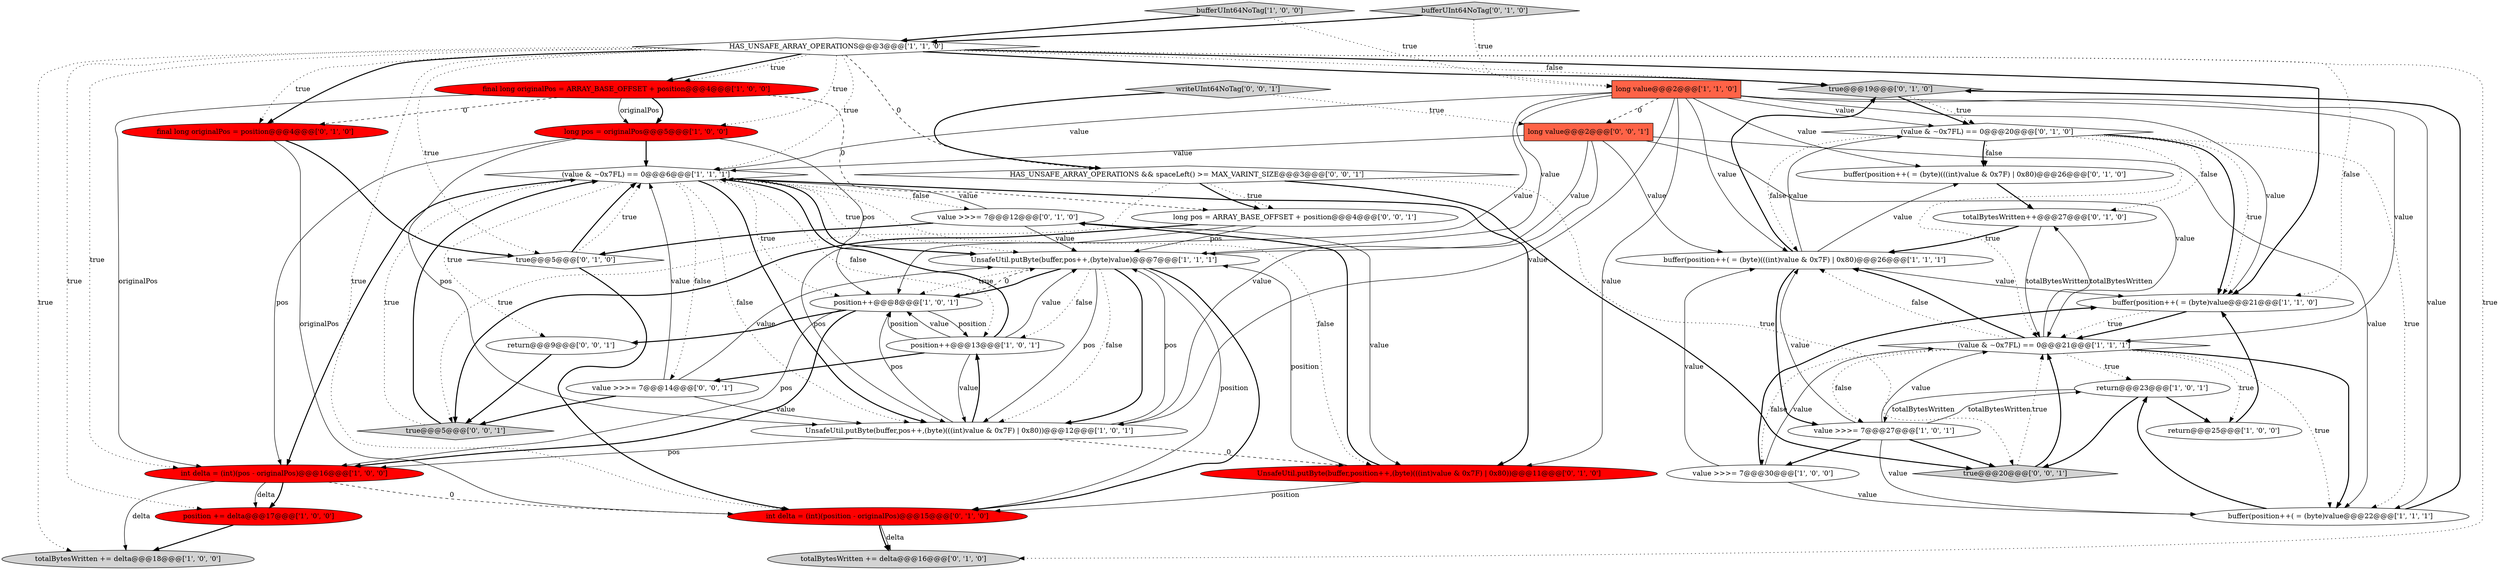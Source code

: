 digraph {
20 [style = filled, label = "int delta = (int)(pos - originalPos)@@@16@@@['1', '0', '0']", fillcolor = red, shape = ellipse image = "AAA1AAABBB1BBB"];
36 [style = filled, label = "writeUInt64NoTag['0', '0', '1']", fillcolor = lightgray, shape = diamond image = "AAA0AAABBB3BBB"];
27 [style = filled, label = "buffer(position++( = (byte)(((int)value & 0x7F) | 0x80)@@@26@@@['0', '1', '0']", fillcolor = white, shape = ellipse image = "AAA0AAABBB2BBB"];
21 [style = filled, label = "true@@@19@@@['0', '1', '0']", fillcolor = lightgray, shape = diamond image = "AAA0AAABBB2BBB"];
26 [style = filled, label = "totalBytesWritten++@@@27@@@['0', '1', '0']", fillcolor = white, shape = ellipse image = "AAA0AAABBB2BBB"];
39 [style = filled, label = "true@@@20@@@['0', '0', '1']", fillcolor = lightgray, shape = diamond image = "AAA0AAABBB3BBB"];
0 [style = filled, label = "(value & ~0x7FL) == 0@@@6@@@['1', '1', '1']", fillcolor = white, shape = diamond image = "AAA0AAABBB1BBB"];
22 [style = filled, label = "true@@@5@@@['0', '1', '0']", fillcolor = white, shape = diamond image = "AAA0AAABBB2BBB"];
34 [style = filled, label = "long pos = ARRAY_BASE_OFFSET + position@@@4@@@['0', '0', '1']", fillcolor = white, shape = ellipse image = "AAA0AAABBB3BBB"];
30 [style = filled, label = "value >>>= 7@@@12@@@['0', '1', '0']", fillcolor = white, shape = ellipse image = "AAA0AAABBB2BBB"];
14 [style = filled, label = "final long originalPos = ARRAY_BASE_OFFSET + position@@@4@@@['1', '0', '0']", fillcolor = red, shape = ellipse image = "AAA1AAABBB1BBB"];
3 [style = filled, label = "position++@@@8@@@['1', '0', '1']", fillcolor = white, shape = ellipse image = "AAA0AAABBB1BBB"];
11 [style = filled, label = "long pos = originalPos@@@5@@@['1', '0', '0']", fillcolor = red, shape = ellipse image = "AAA1AAABBB1BBB"];
19 [style = filled, label = "value >>>= 7@@@27@@@['1', '0', '1']", fillcolor = white, shape = ellipse image = "AAA0AAABBB1BBB"];
24 [style = filled, label = "int delta = (int)(position - originalPos)@@@15@@@['0', '1', '0']", fillcolor = red, shape = ellipse image = "AAA1AAABBB2BBB"];
33 [style = filled, label = "return@@@9@@@['0', '0', '1']", fillcolor = white, shape = ellipse image = "AAA0AAABBB3BBB"];
2 [style = filled, label = "long value@@@2@@@['1', '1', '0']", fillcolor = tomato, shape = box image = "AAA0AAABBB1BBB"];
7 [style = filled, label = "buffer(position++( = (byte)(((int)value & 0x7F) | 0x80)@@@26@@@['1', '1', '1']", fillcolor = white, shape = ellipse image = "AAA0AAABBB1BBB"];
1 [style = filled, label = "bufferUInt64NoTag['1', '0', '0']", fillcolor = lightgray, shape = diamond image = "AAA0AAABBB1BBB"];
12 [style = filled, label = "(value & ~0x7FL) == 0@@@21@@@['1', '1', '1']", fillcolor = white, shape = diamond image = "AAA0AAABBB1BBB"];
23 [style = filled, label = "UnsafeUtil.putByte(buffer,position++,(byte)(((int)value & 0x7F) | 0x80))@@@11@@@['0', '1', '0']", fillcolor = red, shape = ellipse image = "AAA1AAABBB2BBB"];
16 [style = filled, label = "HAS_UNSAFE_ARRAY_OPERATIONS@@@3@@@['1', '1', '0']", fillcolor = white, shape = diamond image = "AAA0AAABBB1BBB"];
28 [style = filled, label = "bufferUInt64NoTag['0', '1', '0']", fillcolor = lightgray, shape = diamond image = "AAA0AAABBB2BBB"];
32 [style = filled, label = "true@@@5@@@['0', '0', '1']", fillcolor = lightgray, shape = diamond image = "AAA0AAABBB3BBB"];
15 [style = filled, label = "position += delta@@@17@@@['1', '0', '0']", fillcolor = red, shape = ellipse image = "AAA1AAABBB1BBB"];
9 [style = filled, label = "return@@@25@@@['1', '0', '0']", fillcolor = white, shape = ellipse image = "AAA0AAABBB1BBB"];
35 [style = filled, label = "value >>>= 7@@@14@@@['0', '0', '1']", fillcolor = white, shape = ellipse image = "AAA0AAABBB3BBB"];
13 [style = filled, label = "value >>>= 7@@@30@@@['1', '0', '0']", fillcolor = white, shape = ellipse image = "AAA0AAABBB1BBB"];
6 [style = filled, label = "buffer(position++( = (byte)value@@@22@@@['1', '1', '1']", fillcolor = white, shape = ellipse image = "AAA0AAABBB1BBB"];
25 [style = filled, label = "totalBytesWritten += delta@@@16@@@['0', '1', '0']", fillcolor = lightgray, shape = ellipse image = "AAA0AAABBB2BBB"];
29 [style = filled, label = "final long originalPos = position@@@4@@@['0', '1', '0']", fillcolor = red, shape = ellipse image = "AAA1AAABBB2BBB"];
5 [style = filled, label = "totalBytesWritten += delta@@@18@@@['1', '0', '0']", fillcolor = lightgray, shape = ellipse image = "AAA0AAABBB1BBB"];
37 [style = filled, label = "long value@@@2@@@['0', '0', '1']", fillcolor = tomato, shape = box image = "AAA0AAABBB3BBB"];
10 [style = filled, label = "return@@@23@@@['1', '0', '1']", fillcolor = white, shape = ellipse image = "AAA0AAABBB1BBB"];
4 [style = filled, label = "buffer(position++( = (byte)value@@@21@@@['1', '1', '0']", fillcolor = white, shape = ellipse image = "AAA0AAABBB1BBB"];
38 [style = filled, label = "HAS_UNSAFE_ARRAY_OPERATIONS && spaceLeft() >= MAX_VARINT_SIZE@@@3@@@['0', '0', '1']", fillcolor = white, shape = diamond image = "AAA0AAABBB3BBB"];
17 [style = filled, label = "UnsafeUtil.putByte(buffer,pos++,(byte)value)@@@7@@@['1', '1', '1']", fillcolor = white, shape = ellipse image = "AAA0AAABBB1BBB"];
18 [style = filled, label = "UnsafeUtil.putByte(buffer,pos++,(byte)(((int)value & 0x7F) | 0x80))@@@12@@@['1', '0', '1']", fillcolor = white, shape = ellipse image = "AAA0AAABBB1BBB"];
31 [style = filled, label = "(value & ~0x7FL) == 0@@@20@@@['0', '1', '0']", fillcolor = white, shape = diamond image = "AAA0AAABBB2BBB"];
8 [style = filled, label = "position++@@@13@@@['1', '0', '1']", fillcolor = white, shape = ellipse image = "AAA0AAABBB1BBB"];
18->20 [style = solid, label="pos"];
24->25 [style = solid, label="delta"];
19->7 [style = solid, label="value"];
11->20 [style = solid, label="pos"];
38->34 [style = dotted, label="true"];
32->0 [style = bold, label=""];
32->0 [style = dotted, label="true"];
13->6 [style = solid, label="value"];
38->39 [style = dotted, label="true"];
2->27 [style = solid, label="value"];
23->17 [style = solid, label="position"];
37->6 [style = solid, label="value"];
16->20 [style = dotted, label="true"];
38->39 [style = bold, label=""];
12->7 [style = bold, label=""];
8->0 [style = bold, label=""];
0->30 [style = dotted, label="false"];
17->8 [style = dotted, label="false"];
21->31 [style = bold, label=""];
22->0 [style = bold, label=""];
10->39 [style = bold, label=""];
16->5 [style = dotted, label="true"];
16->14 [style = bold, label=""];
34->32 [style = bold, label=""];
19->10 [style = solid, label="totalBytesWritten"];
0->3 [style = dotted, label="true"];
2->31 [style = solid, label="value"];
0->35 [style = dotted, label="false"];
14->11 [style = bold, label=""];
31->12 [style = dotted, label="true"];
20->15 [style = bold, label=""];
8->3 [style = solid, label="position"];
2->12 [style = solid, label="value"];
2->17 [style = solid, label="value"];
37->7 [style = solid, label="value"];
10->19 [style = solid, label="totalBytesWritten"];
23->30 [style = bold, label=""];
12->7 [style = dotted, label="false"];
26->7 [style = bold, label=""];
16->21 [style = dotted, label="false"];
16->4 [style = dotted, label="false"];
8->3 [style = solid, label="value"];
0->17 [style = bold, label=""];
22->0 [style = dotted, label="true"];
16->29 [style = bold, label=""];
31->6 [style = dotted, label="true"];
28->2 [style = dotted, label="true"];
11->18 [style = solid, label="pos"];
19->39 [style = bold, label=""];
31->4 [style = bold, label=""];
3->33 [style = bold, label=""];
23->24 [style = solid, label="position"];
14->20 [style = solid, label="originalPos"];
17->3 [style = dotted, label="true"];
35->18 [style = solid, label="value"];
30->0 [style = solid, label="value"];
18->3 [style = solid, label="pos"];
0->23 [style = bold, label=""];
13->7 [style = solid, label="value"];
12->10 [style = dotted, label="true"];
19->13 [style = bold, label=""];
31->27 [style = bold, label=""];
12->6 [style = dotted, label="true"];
21->31 [style = dotted, label="true"];
1->16 [style = bold, label=""];
2->37 [style = dashed, label="0"];
26->12 [style = solid, label="totalBytesWritten"];
35->17 [style = solid, label="value"];
16->14 [style = dotted, label="true"];
39->12 [style = bold, label=""];
0->20 [style = bold, label=""];
37->12 [style = solid, label="value"];
16->25 [style = dotted, label="true"];
16->11 [style = dotted, label="true"];
14->29 [style = dashed, label="0"];
2->7 [style = solid, label="value"];
34->17 [style = solid, label="pos"];
20->15 [style = solid, label="delta"];
16->24 [style = dotted, label="true"];
27->26 [style = bold, label=""];
12->26 [style = solid, label="totalBytesWritten"];
2->18 [style = solid, label="value"];
0->8 [style = dotted, label="false"];
8->18 [style = solid, label="value"];
17->18 [style = solid, label="pos"];
6->21 [style = bold, label=""];
2->23 [style = solid, label="value"];
3->20 [style = solid, label="pos"];
7->31 [style = solid, label="value"];
38->32 [style = dotted, label="true"];
35->32 [style = bold, label=""];
8->35 [style = bold, label=""];
2->4 [style = solid, label="value"];
36->37 [style = dotted, label="true"];
37->0 [style = solid, label="value"];
31->7 [style = dotted, label="false"];
2->0 [style = solid, label="value"];
7->4 [style = solid, label="value"];
18->23 [style = dashed, label="0"];
24->25 [style = bold, label=""];
6->10 [style = bold, label=""];
35->0 [style = solid, label="value"];
38->34 [style = bold, label=""];
17->3 [style = bold, label=""];
4->12 [style = bold, label=""];
0->18 [style = bold, label=""];
33->32 [style = bold, label=""];
7->27 [style = solid, label="value"];
10->9 [style = bold, label=""];
18->8 [style = bold, label=""];
34->18 [style = solid, label="pos"];
16->4 [style = bold, label=""];
13->12 [style = solid, label="value"];
17->24 [style = solid, label="position"];
4->12 [style = dotted, label="true"];
16->29 [style = dotted, label="true"];
39->12 [style = dotted, label="true"];
7->19 [style = bold, label=""];
20->5 [style = solid, label="delta"];
16->15 [style = dotted, label="true"];
12->13 [style = dotted, label="false"];
12->19 [style = dotted, label="false"];
30->17 [style = solid, label="value"];
2->6 [style = solid, label="value"];
29->24 [style = solid, label="originalPos"];
16->38 [style = dashed, label="0"];
30->22 [style = bold, label=""];
3->17 [style = dashed, label="0"];
31->26 [style = dotted, label="false"];
14->34 [style = dashed, label="0"];
2->3 [style = solid, label="value"];
9->4 [style = bold, label=""];
0->33 [style = dotted, label="true"];
0->18 [style = dotted, label="false"];
19->12 [style = solid, label="value"];
19->6 [style = solid, label="value"];
16->22 [style = dotted, label="true"];
12->6 [style = bold, label=""];
0->23 [style = dotted, label="false"];
28->16 [style = bold, label=""];
15->5 [style = bold, label=""];
18->17 [style = solid, label="pos"];
37->17 [style = solid, label="value"];
37->18 [style = solid, label="value"];
11->0 [style = bold, label=""];
3->20 [style = bold, label=""];
14->11 [style = solid, label="originalPos"];
17->24 [style = bold, label=""];
16->0 [style = dotted, label="true"];
20->24 [style = dashed, label="0"];
16->21 [style = bold, label=""];
8->17 [style = solid, label="value"];
17->18 [style = dotted, label="false"];
7->21 [style = bold, label=""];
0->17 [style = dotted, label="true"];
36->38 [style = bold, label=""];
29->22 [style = bold, label=""];
3->8 [style = solid, label="position"];
22->24 [style = bold, label=""];
1->2 [style = dotted, label="true"];
11->3 [style = solid, label="pos"];
30->23 [style = solid, label="value"];
31->4 [style = dotted, label="true"];
17->18 [style = bold, label=""];
12->9 [style = dotted, label="true"];
13->4 [style = bold, label=""];
31->27 [style = dotted, label="false"];
}
